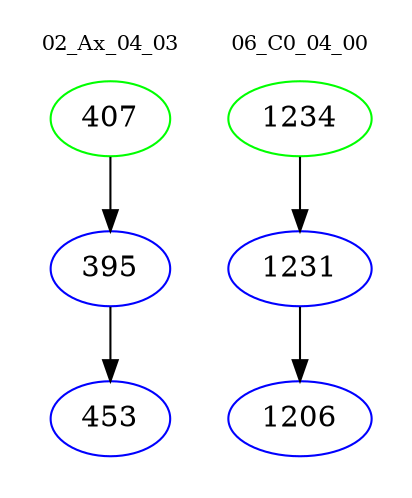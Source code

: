 digraph{
subgraph cluster_0 {
color = white
label = "02_Ax_04_03";
fontsize=10;
T0_407 [label="407", color="green"]
T0_407 -> T0_395 [color="black"]
T0_395 [label="395", color="blue"]
T0_395 -> T0_453 [color="black"]
T0_453 [label="453", color="blue"]
}
subgraph cluster_1 {
color = white
label = "06_C0_04_00";
fontsize=10;
T1_1234 [label="1234", color="green"]
T1_1234 -> T1_1231 [color="black"]
T1_1231 [label="1231", color="blue"]
T1_1231 -> T1_1206 [color="black"]
T1_1206 [label="1206", color="blue"]
}
}
